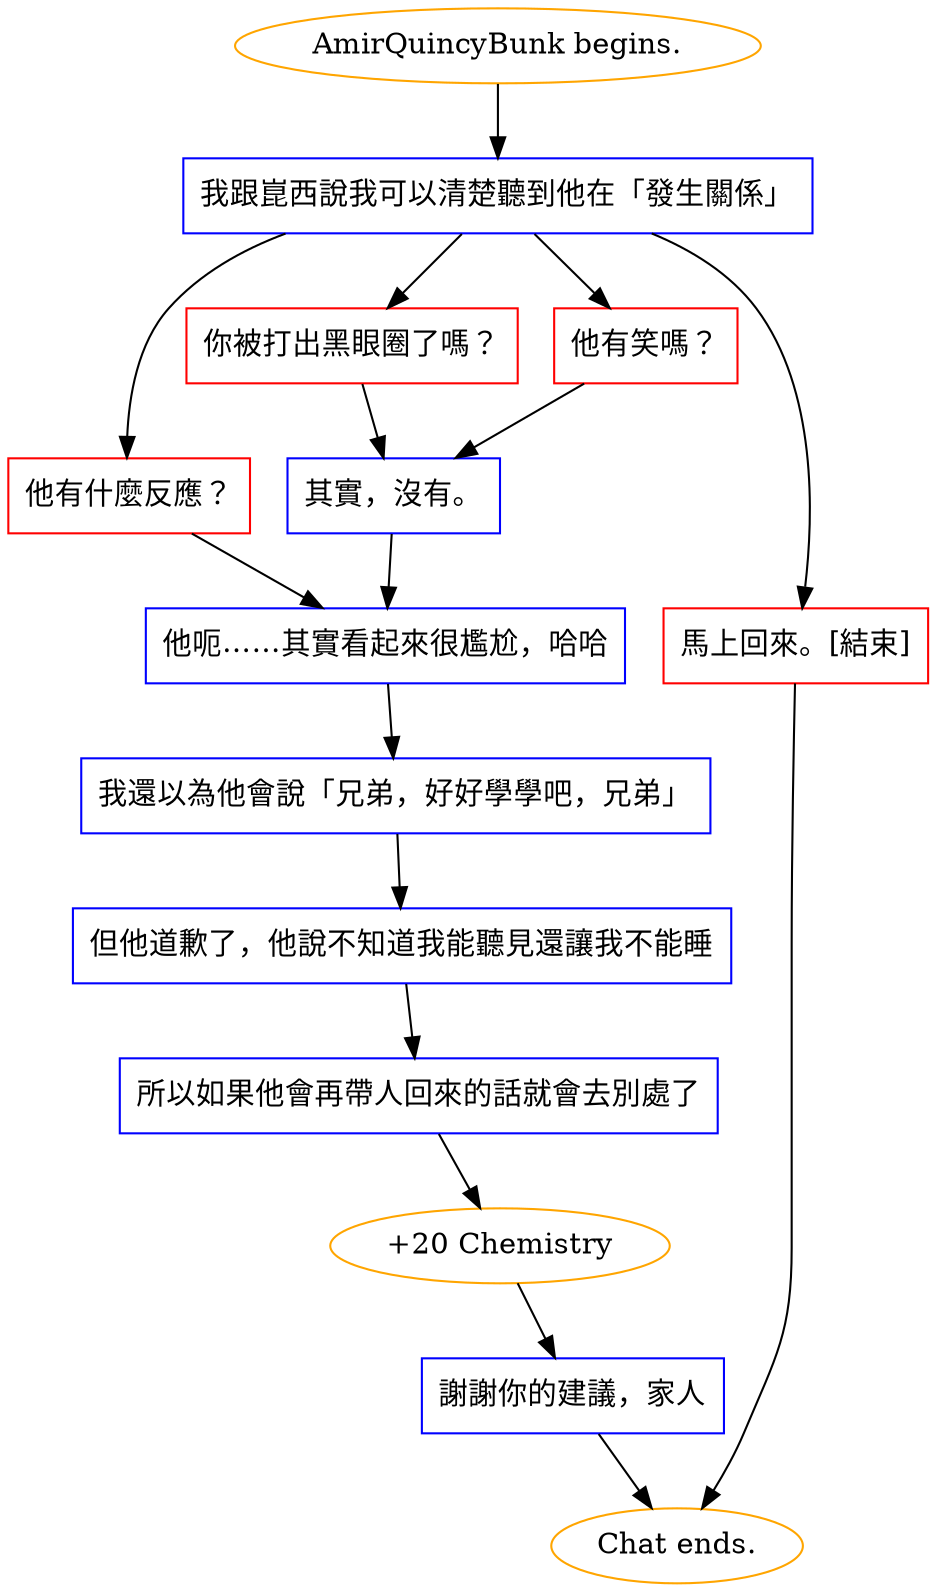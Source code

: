 digraph {
	"AmirQuincyBunk begins." [color=orange];
		"AmirQuincyBunk begins." -> j2597375559;
	j2597375559 [label="我跟崑西說我可以清楚聽到他在「發生關係」",shape=box,color=blue];
		j2597375559 -> j3859659252;
		j2597375559 -> j1602022927;
		j2597375559 -> j2302389107;
		j2597375559 -> j3682674855;
	j3859659252 [label="他有什麼反應？",shape=box,color=red];
		j3859659252 -> j3160676570;
	j1602022927 [label="你被打出黑眼圈了嗎？",shape=box,color=red];
		j1602022927 -> j3368044738;
	j2302389107 [label="他有笑嗎？",shape=box,color=red];
		j2302389107 -> j3368044738;
	j3682674855 [label="馬上回來。[結束]",shape=box,color=red];
		j3682674855 -> "Chat ends.";
	j3160676570 [label="他呃……其實看起來很尷尬，哈哈",shape=box,color=blue];
		j3160676570 -> j2574742070;
	j3368044738 [label="其實，沒有。",shape=box,color=blue];
		j3368044738 -> j3160676570;
	"Chat ends." [color=orange];
	j2574742070 [label="我還以為他會說「兄弟，好好學學吧，兄弟」",shape=box,color=blue];
		j2574742070 -> j3258211326;
	j3258211326 [label="但他道歉了，他說不知道我能聽見還讓我不能睡",shape=box,color=blue];
		j3258211326 -> j3493822604;
	j3493822604 [label="所以如果他會再帶人回來的話就會去別處了",shape=box,color=blue];
		j3493822604 -> j2019013759;
	j2019013759 [label="+20 Chemistry",color=orange];
		j2019013759 -> j3739547605;
	j3739547605 [label="謝謝你的建議，家人",shape=box,color=blue];
		j3739547605 -> "Chat ends.";
}